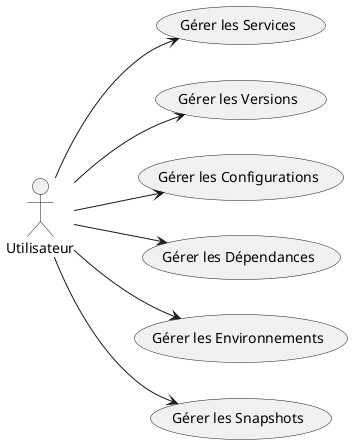 @startuml
left to right direction

actor Utilisateur

usecase "Gérer les Services" as UC_GererServices
usecase "Gérer les Versions" as UC_GererVersions
usecase "Gérer les Configurations" as UC_GererConfigurations
usecase "Gérer les Dépendances" as UC_GererDependances
usecase "Gérer les Environnements" as UC_GererEnvironnements
usecase "Gérer les Snapshots" as UC_GererSnapshots

Utilisateur --> UC_GererServices
Utilisateur --> UC_GererVersions
Utilisateur --> UC_GererConfigurations
Utilisateur --> UC_GererDependances
Utilisateur --> UC_GererEnvironnements
Utilisateur --> UC_GererSnapshots
@enduml
